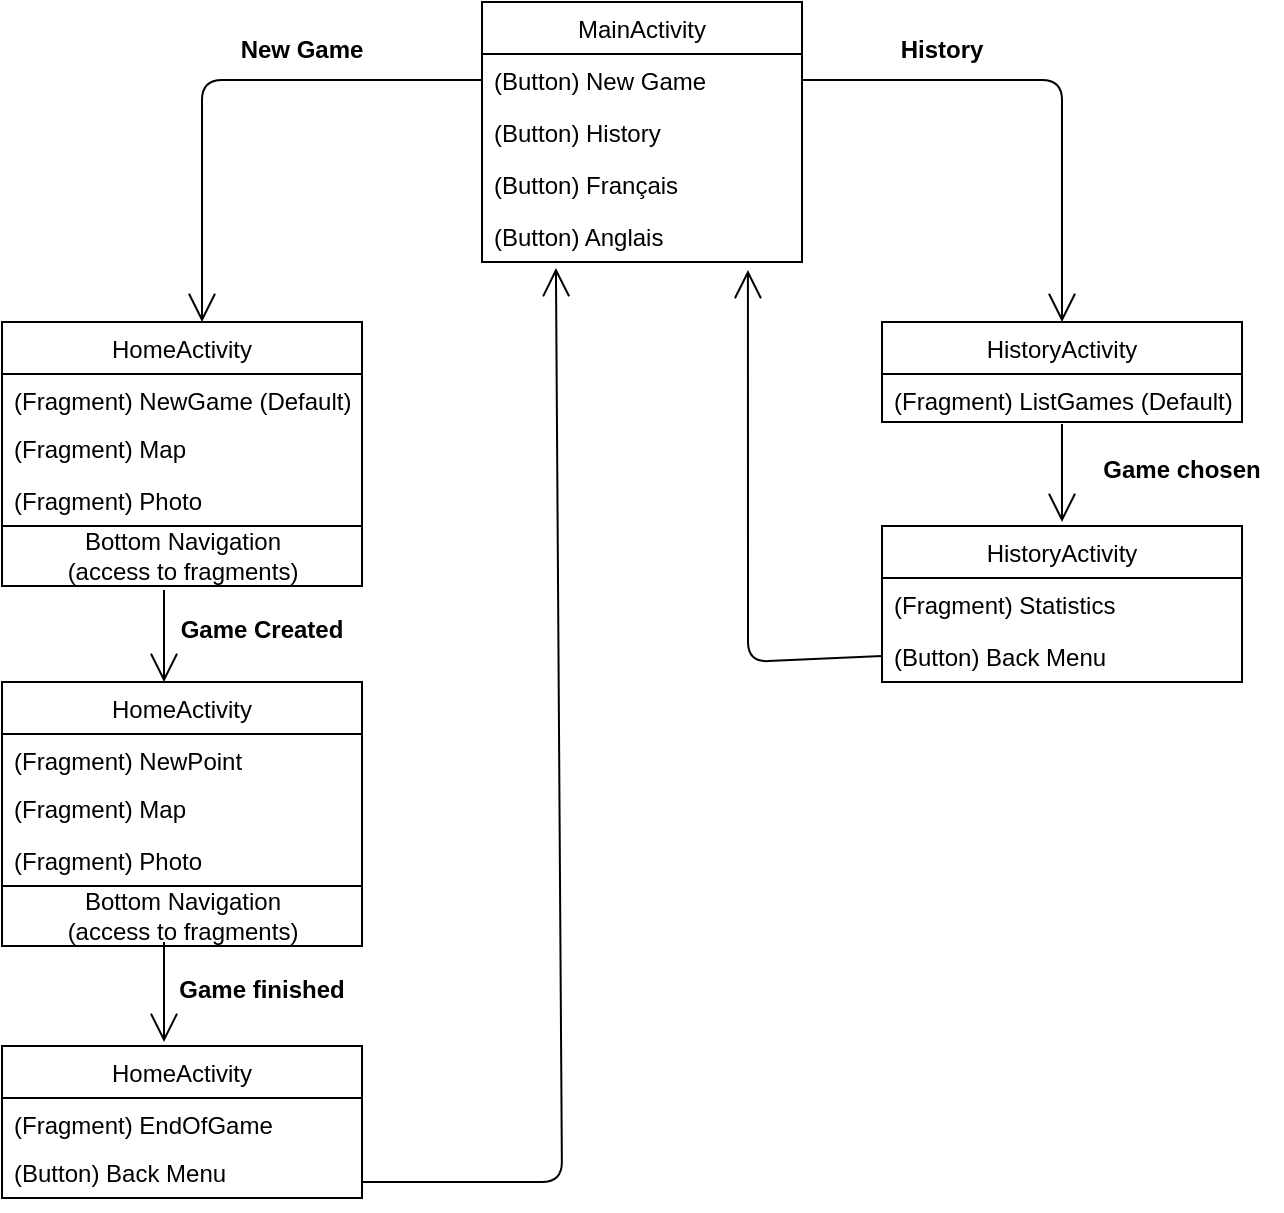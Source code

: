 <mxfile version="14.5.3" type="github">
  <diagram id="C0-BkLofTJ7w-ujEgTez" name="Page-1">
    <mxGraphModel dx="1200" dy="693" grid="1" gridSize="10" guides="1" tooltips="1" connect="1" arrows="1" fold="1" page="1" pageScale="1" pageWidth="827" pageHeight="1169" math="0" shadow="0">
      <root>
        <mxCell id="0" />
        <mxCell id="1" parent="0" />
        <mxCell id="-vRhZMkI3EM5_S_inS1Q-2" value="MainActivity" style="swimlane;fontStyle=0;childLayout=stackLayout;horizontal=1;startSize=26;fillColor=none;horizontalStack=0;resizeParent=1;resizeParentMax=0;resizeLast=0;collapsible=1;marginBottom=0;" parent="1" vertex="1">
          <mxGeometry x="320" y="40" width="160" height="130" as="geometry">
            <mxRectangle x="320" y="40" width="100" height="26" as="alternateBounds" />
          </mxGeometry>
        </mxCell>
        <mxCell id="-vRhZMkI3EM5_S_inS1Q-3" value="(Button) New Game" style="text;strokeColor=none;fillColor=none;align=left;verticalAlign=top;spacingLeft=4;spacingRight=4;overflow=hidden;rotatable=0;points=[[0,0.5],[1,0.5]];portConstraint=eastwest;" parent="-vRhZMkI3EM5_S_inS1Q-2" vertex="1">
          <mxGeometry y="26" width="160" height="26" as="geometry" />
        </mxCell>
        <mxCell id="-vRhZMkI3EM5_S_inS1Q-4" value="(Button) History" style="text;strokeColor=none;fillColor=none;align=left;verticalAlign=top;spacingLeft=4;spacingRight=4;overflow=hidden;rotatable=0;points=[[0,0.5],[1,0.5]];portConstraint=eastwest;" parent="-vRhZMkI3EM5_S_inS1Q-2" vertex="1">
          <mxGeometry y="52" width="160" height="26" as="geometry" />
        </mxCell>
        <mxCell id="-vRhZMkI3EM5_S_inS1Q-9" value="(Button) Français" style="text;strokeColor=none;fillColor=none;align=left;verticalAlign=top;spacingLeft=4;spacingRight=4;overflow=hidden;rotatable=0;points=[[0,0.5],[1,0.5]];portConstraint=eastwest;" parent="-vRhZMkI3EM5_S_inS1Q-2" vertex="1">
          <mxGeometry y="78" width="160" height="26" as="geometry" />
        </mxCell>
        <mxCell id="-vRhZMkI3EM5_S_inS1Q-10" value="(Button) Anglais" style="text;strokeColor=none;fillColor=none;align=left;verticalAlign=top;spacingLeft=4;spacingRight=4;overflow=hidden;rotatable=0;points=[[0,0.5],[1,0.5]];portConstraint=eastwest;" parent="-vRhZMkI3EM5_S_inS1Q-2" vertex="1">
          <mxGeometry y="104" width="160" height="26" as="geometry" />
        </mxCell>
        <mxCell id="-vRhZMkI3EM5_S_inS1Q-11" value="" style="endArrow=open;endFill=1;endSize=12;html=1;exitX=0;exitY=0.5;exitDx=0;exitDy=0;" parent="1" source="-vRhZMkI3EM5_S_inS1Q-3" edge="1">
          <mxGeometry width="160" relative="1" as="geometry">
            <mxPoint x="400" y="290" as="sourcePoint" />
            <mxPoint x="180" y="200" as="targetPoint" />
            <Array as="points">
              <mxPoint x="180" y="79" />
            </Array>
          </mxGeometry>
        </mxCell>
        <mxCell id="-vRhZMkI3EM5_S_inS1Q-13" value="New Game" style="text;align=center;fontStyle=1;verticalAlign=middle;spacingLeft=3;spacingRight=3;strokeColor=none;rotatable=0;points=[[0,0.5],[1,0.5]];portConstraint=eastwest;" parent="1" vertex="1">
          <mxGeometry x="190" y="50" width="80" height="26" as="geometry" />
        </mxCell>
        <mxCell id="-vRhZMkI3EM5_S_inS1Q-14" value="HomeActivity" style="swimlane;fontStyle=0;childLayout=stackLayout;horizontal=1;startSize=26;fillColor=none;horizontalStack=0;resizeParent=1;resizeParentMax=0;resizeLast=0;collapsible=1;marginBottom=0;" parent="1" vertex="1">
          <mxGeometry x="80" y="200" width="180" height="102" as="geometry" />
        </mxCell>
        <mxCell id="-vRhZMkI3EM5_S_inS1Q-15" value="(Fragment) NewGame (Default) " style="text;strokeColor=none;fillColor=none;align=left;verticalAlign=top;spacingLeft=4;spacingRight=4;overflow=hidden;rotatable=0;points=[[0,0.5],[1,0.5]];portConstraint=eastwest;" parent="-vRhZMkI3EM5_S_inS1Q-14" vertex="1">
          <mxGeometry y="26" width="180" height="24" as="geometry" />
        </mxCell>
        <mxCell id="-vRhZMkI3EM5_S_inS1Q-17" value="(Fragment) Map" style="text;strokeColor=none;fillColor=none;align=left;verticalAlign=top;spacingLeft=4;spacingRight=4;overflow=hidden;rotatable=0;points=[[0,0.5],[1,0.5]];portConstraint=eastwest;" parent="-vRhZMkI3EM5_S_inS1Q-14" vertex="1">
          <mxGeometry y="50" width="180" height="26" as="geometry" />
        </mxCell>
        <mxCell id="-vRhZMkI3EM5_S_inS1Q-18" value="(Fragment) Photo" style="text;strokeColor=none;fillColor=none;align=left;verticalAlign=top;spacingLeft=4;spacingRight=4;overflow=hidden;rotatable=0;points=[[0,0.5],[1,0.5]];portConstraint=eastwest;" parent="-vRhZMkI3EM5_S_inS1Q-14" vertex="1">
          <mxGeometry y="76" width="180" height="26" as="geometry" />
        </mxCell>
        <mxCell id="-vRhZMkI3EM5_S_inS1Q-19" value="Bottom Navigation &lt;br&gt;(access to fragments)" style="html=1;" parent="1" vertex="1">
          <mxGeometry x="80" y="302" width="180" height="30" as="geometry" />
        </mxCell>
        <mxCell id="-vRhZMkI3EM5_S_inS1Q-20" value="" style="endArrow=open;endFill=1;endSize=12;html=1;exitX=0.45;exitY=1.067;exitDx=0;exitDy=0;exitPerimeter=0;" parent="1" source="-vRhZMkI3EM5_S_inS1Q-19" edge="1">
          <mxGeometry width="160" relative="1" as="geometry">
            <mxPoint x="160" y="360" as="sourcePoint" />
            <mxPoint x="161" y="380" as="targetPoint" />
          </mxGeometry>
        </mxCell>
        <mxCell id="-vRhZMkI3EM5_S_inS1Q-22" value="Game Created" style="text;align=center;fontStyle=1;verticalAlign=middle;spacingLeft=3;spacingRight=3;strokeColor=none;rotatable=0;points=[[0,0.5],[1,0.5]];portConstraint=eastwest;" parent="1" vertex="1">
          <mxGeometry x="160" y="340" width="100" height="26" as="geometry" />
        </mxCell>
        <mxCell id="-vRhZMkI3EM5_S_inS1Q-23" value="HomeActivity" style="swimlane;fontStyle=0;childLayout=stackLayout;horizontal=1;startSize=26;fillColor=none;horizontalStack=0;resizeParent=1;resizeParentMax=0;resizeLast=0;collapsible=1;marginBottom=0;" parent="1" vertex="1">
          <mxGeometry x="80" y="380" width="180" height="102" as="geometry" />
        </mxCell>
        <mxCell id="-vRhZMkI3EM5_S_inS1Q-24" value="(Fragment) NewPoint " style="text;strokeColor=none;fillColor=none;align=left;verticalAlign=top;spacingLeft=4;spacingRight=4;overflow=hidden;rotatable=0;points=[[0,0.5],[1,0.5]];portConstraint=eastwest;" parent="-vRhZMkI3EM5_S_inS1Q-23" vertex="1">
          <mxGeometry y="26" width="180" height="24" as="geometry" />
        </mxCell>
        <mxCell id="-vRhZMkI3EM5_S_inS1Q-25" value="(Fragment) Map" style="text;strokeColor=none;fillColor=none;align=left;verticalAlign=top;spacingLeft=4;spacingRight=4;overflow=hidden;rotatable=0;points=[[0,0.5],[1,0.5]];portConstraint=eastwest;" parent="-vRhZMkI3EM5_S_inS1Q-23" vertex="1">
          <mxGeometry y="50" width="180" height="26" as="geometry" />
        </mxCell>
        <mxCell id="-vRhZMkI3EM5_S_inS1Q-26" value="(Fragment) Photo" style="text;strokeColor=none;fillColor=none;align=left;verticalAlign=top;spacingLeft=4;spacingRight=4;overflow=hidden;rotatable=0;points=[[0,0.5],[1,0.5]];portConstraint=eastwest;" parent="-vRhZMkI3EM5_S_inS1Q-23" vertex="1">
          <mxGeometry y="76" width="180" height="26" as="geometry" />
        </mxCell>
        <mxCell id="-vRhZMkI3EM5_S_inS1Q-27" value="Bottom Navigation &lt;br&gt;(access to fragments)" style="html=1;" parent="1" vertex="1">
          <mxGeometry x="80" y="482" width="180" height="30" as="geometry" />
        </mxCell>
        <mxCell id="-vRhZMkI3EM5_S_inS1Q-28" value="" style="endArrow=open;endFill=1;endSize=12;html=1;exitX=0.45;exitY=1.067;exitDx=0;exitDy=0;exitPerimeter=0;" parent="1" edge="1">
          <mxGeometry width="160" relative="1" as="geometry">
            <mxPoint x="161" y="510" as="sourcePoint" />
            <mxPoint x="161" y="560" as="targetPoint" />
          </mxGeometry>
        </mxCell>
        <mxCell id="-vRhZMkI3EM5_S_inS1Q-29" value="Game finished" style="text;align=center;fontStyle=1;verticalAlign=middle;spacingLeft=3;spacingRight=3;strokeColor=none;rotatable=0;points=[[0,0.5],[1,0.5]];portConstraint=eastwest;" parent="1" vertex="1">
          <mxGeometry x="160" y="520" width="100" height="26" as="geometry" />
        </mxCell>
        <mxCell id="-vRhZMkI3EM5_S_inS1Q-30" value="HomeActivity" style="swimlane;fontStyle=0;childLayout=stackLayout;horizontal=1;startSize=26;fillColor=none;horizontalStack=0;resizeParent=1;resizeParentMax=0;resizeLast=0;collapsible=1;marginBottom=0;" parent="1" vertex="1">
          <mxGeometry x="80" y="561.99" width="180" height="76" as="geometry" />
        </mxCell>
        <mxCell id="-vRhZMkI3EM5_S_inS1Q-31" value="(Fragment) EndOfGame" style="text;strokeColor=none;fillColor=none;align=left;verticalAlign=top;spacingLeft=4;spacingRight=4;overflow=hidden;rotatable=0;points=[[0,0.5],[1,0.5]];portConstraint=eastwest;" parent="-vRhZMkI3EM5_S_inS1Q-30" vertex="1">
          <mxGeometry y="26" width="180" height="24" as="geometry" />
        </mxCell>
        <mxCell id="-vRhZMkI3EM5_S_inS1Q-32" value="(Button) Back Menu" style="text;strokeColor=none;fillColor=none;align=left;verticalAlign=top;spacingLeft=4;spacingRight=4;overflow=hidden;rotatable=0;points=[[0,0.5],[1,0.5]];portConstraint=eastwest;" parent="-vRhZMkI3EM5_S_inS1Q-30" vertex="1">
          <mxGeometry y="50" width="180" height="26" as="geometry" />
        </mxCell>
        <mxCell id="-vRhZMkI3EM5_S_inS1Q-34" value="" style="endArrow=open;endFill=1;endSize=12;html=1;entryX=0.231;entryY=1.116;entryDx=0;entryDy=0;entryPerimeter=0;" parent="1" target="-vRhZMkI3EM5_S_inS1Q-10" edge="1">
          <mxGeometry width="160" relative="1" as="geometry">
            <mxPoint x="260" y="630" as="sourcePoint" />
            <mxPoint x="420" y="630" as="targetPoint" />
            <Array as="points">
              <mxPoint x="360" y="630" />
            </Array>
          </mxGeometry>
        </mxCell>
        <mxCell id="-vRhZMkI3EM5_S_inS1Q-35" value="" style="endArrow=open;endFill=1;endSize=12;html=1;" parent="1" source="-vRhZMkI3EM5_S_inS1Q-3" edge="1">
          <mxGeometry width="160" relative="1" as="geometry">
            <mxPoint x="480" y="79" as="sourcePoint" />
            <mxPoint x="610" y="200" as="targetPoint" />
            <Array as="points">
              <mxPoint x="610" y="79" />
            </Array>
          </mxGeometry>
        </mxCell>
        <mxCell id="-vRhZMkI3EM5_S_inS1Q-36" value="HistoryActivity" style="swimlane;fontStyle=0;childLayout=stackLayout;horizontal=1;startSize=26;fillColor=none;horizontalStack=0;resizeParent=1;resizeParentMax=0;resizeLast=0;collapsible=1;marginBottom=0;" parent="1" vertex="1">
          <mxGeometry x="520" y="200" width="180" height="50" as="geometry" />
        </mxCell>
        <mxCell id="-vRhZMkI3EM5_S_inS1Q-37" value="(Fragment) ListGames (Default) " style="text;strokeColor=none;fillColor=none;align=left;verticalAlign=top;spacingLeft=4;spacingRight=4;overflow=hidden;rotatable=0;points=[[0,0.5],[1,0.5]];portConstraint=eastwest;" parent="-vRhZMkI3EM5_S_inS1Q-36" vertex="1">
          <mxGeometry y="26" width="180" height="24" as="geometry" />
        </mxCell>
        <mxCell id="-vRhZMkI3EM5_S_inS1Q-40" value="HistoryActivity" style="swimlane;fontStyle=0;childLayout=stackLayout;horizontal=1;startSize=26;fillColor=none;horizontalStack=0;resizeParent=1;resizeParentMax=0;resizeLast=0;collapsible=1;marginBottom=0;" parent="1" vertex="1">
          <mxGeometry x="520" y="302" width="180" height="78" as="geometry" />
        </mxCell>
        <mxCell id="-vRhZMkI3EM5_S_inS1Q-42" value="(Fragment) Statistics" style="text;strokeColor=none;fillColor=none;align=left;verticalAlign=top;spacingLeft=4;spacingRight=4;overflow=hidden;rotatable=0;points=[[0,0.5],[1,0.5]];portConstraint=eastwest;" parent="-vRhZMkI3EM5_S_inS1Q-40" vertex="1">
          <mxGeometry y="26" width="180" height="26" as="geometry" />
        </mxCell>
        <mxCell id="-vRhZMkI3EM5_S_inS1Q-45" value="(Button) Back Menu" style="text;strokeColor=none;fillColor=none;align=left;verticalAlign=top;spacingLeft=4;spacingRight=4;overflow=hidden;rotatable=0;points=[[0,0.5],[1,0.5]];portConstraint=eastwest;" parent="-vRhZMkI3EM5_S_inS1Q-40" vertex="1">
          <mxGeometry y="52" width="180" height="26" as="geometry" />
        </mxCell>
        <mxCell id="-vRhZMkI3EM5_S_inS1Q-43" value="Game chosen" style="text;align=center;fontStyle=1;verticalAlign=middle;spacingLeft=3;spacingRight=3;strokeColor=none;rotatable=0;points=[[0,0.5],[1,0.5]];portConstraint=eastwest;" parent="1" vertex="1">
          <mxGeometry x="620" y="260" width="100" height="26" as="geometry" />
        </mxCell>
        <mxCell id="-vRhZMkI3EM5_S_inS1Q-44" value="" style="endArrow=open;endFill=1;endSize=12;html=1;exitX=0.5;exitY=1.042;exitDx=0;exitDy=0;exitPerimeter=0;" parent="1" source="-vRhZMkI3EM5_S_inS1Q-37" edge="1">
          <mxGeometry width="160" relative="1" as="geometry">
            <mxPoint x="610" y="280" as="sourcePoint" />
            <mxPoint x="610" y="300" as="targetPoint" />
          </mxGeometry>
        </mxCell>
        <mxCell id="-vRhZMkI3EM5_S_inS1Q-46" value="" style="endArrow=open;endFill=1;endSize=12;html=1;entryX=0.831;entryY=1.154;entryDx=0;entryDy=0;entryPerimeter=0;exitX=0;exitY=0.5;exitDx=0;exitDy=0;" parent="1" source="-vRhZMkI3EM5_S_inS1Q-45" target="-vRhZMkI3EM5_S_inS1Q-10" edge="1">
          <mxGeometry width="160" relative="1" as="geometry">
            <mxPoint x="453" y="480" as="sourcePoint" />
            <mxPoint x="540" y="290" as="targetPoint" />
            <Array as="points">
              <mxPoint x="453" y="370" />
            </Array>
          </mxGeometry>
        </mxCell>
        <mxCell id="-vRhZMkI3EM5_S_inS1Q-47" value="History" style="text;align=center;fontStyle=1;verticalAlign=middle;spacingLeft=3;spacingRight=3;strokeColor=none;rotatable=0;points=[[0,0.5],[1,0.5]];portConstraint=eastwest;" parent="1" vertex="1">
          <mxGeometry x="510" y="50" width="80" height="26" as="geometry" />
        </mxCell>
      </root>
    </mxGraphModel>
  </diagram>
</mxfile>
